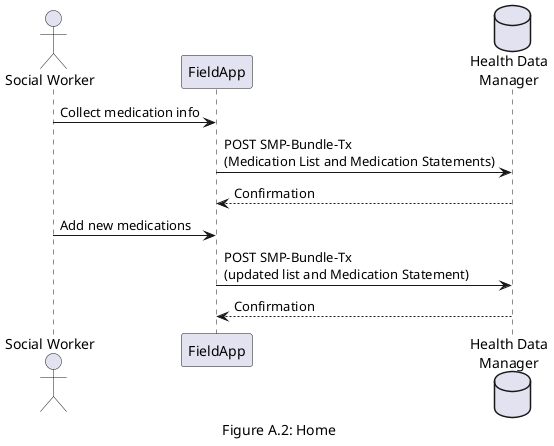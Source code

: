 @startuml
actor "Social Worker" as SW
participant FieldApp as FA
database "Health Data\nManager" as HDM

SW -> FA: Collect medication info
FA -> HDM: POST SMP-Bundle-Tx\n(Medication List and Medication Statements)
FA <-- HDM: Confirmation
SW -> FA: Add new medications
FA -> HDM: POST SMP-Bundle-Tx\n(updated list and Medication Statement)
FA <-- HDM: Confirmation

caption Figure A.2: Home
@enduml